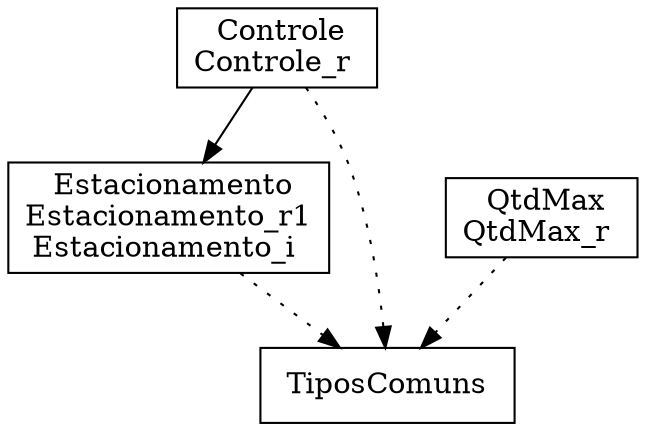 digraph {
Controle_r [ label=" Controle\nControle_r " shape= box ]
Estacionamento_i [ label=" Estacionamento\nEstacionamento_r1\nEstacionamento_i " shape= box ]
QtdMax_r [ label=" QtdMax\nQtdMax_r " shape= box ]
TiposComuns [ label=" TiposComuns " shape= box ]

"Controle_r" -> "TiposComuns" [style= dotted ]
"Controle_r" -> "Estacionamento_i" []
"Estacionamento_i" -> "TiposComuns" [style= dotted ]
"QtdMax_r" -> "TiposComuns" [style= dotted ]
}

